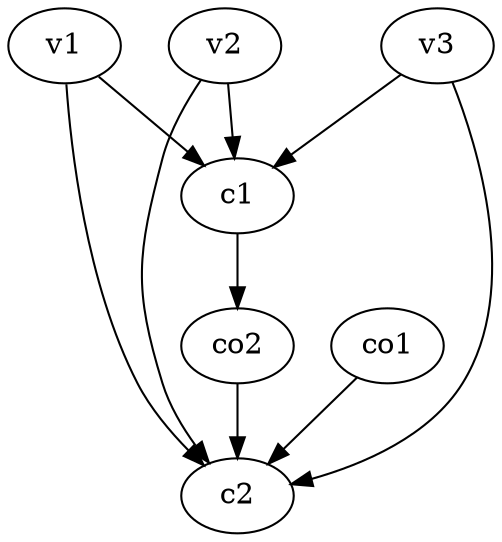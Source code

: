 strict digraph  {
c1;
c2;
v1;
v2;
v3;
co1;
co2;
c1 -> co2  [weight=1];
v1 -> c1  [weight=1];
v1 -> c2  [weight=1];
v2 -> c2  [weight=1];
v2 -> c1  [weight=1];
v3 -> c1  [weight=1];
v3 -> c2  [weight=1];
co1 -> c2  [weight=1];
co2 -> c2  [weight=1];
}
